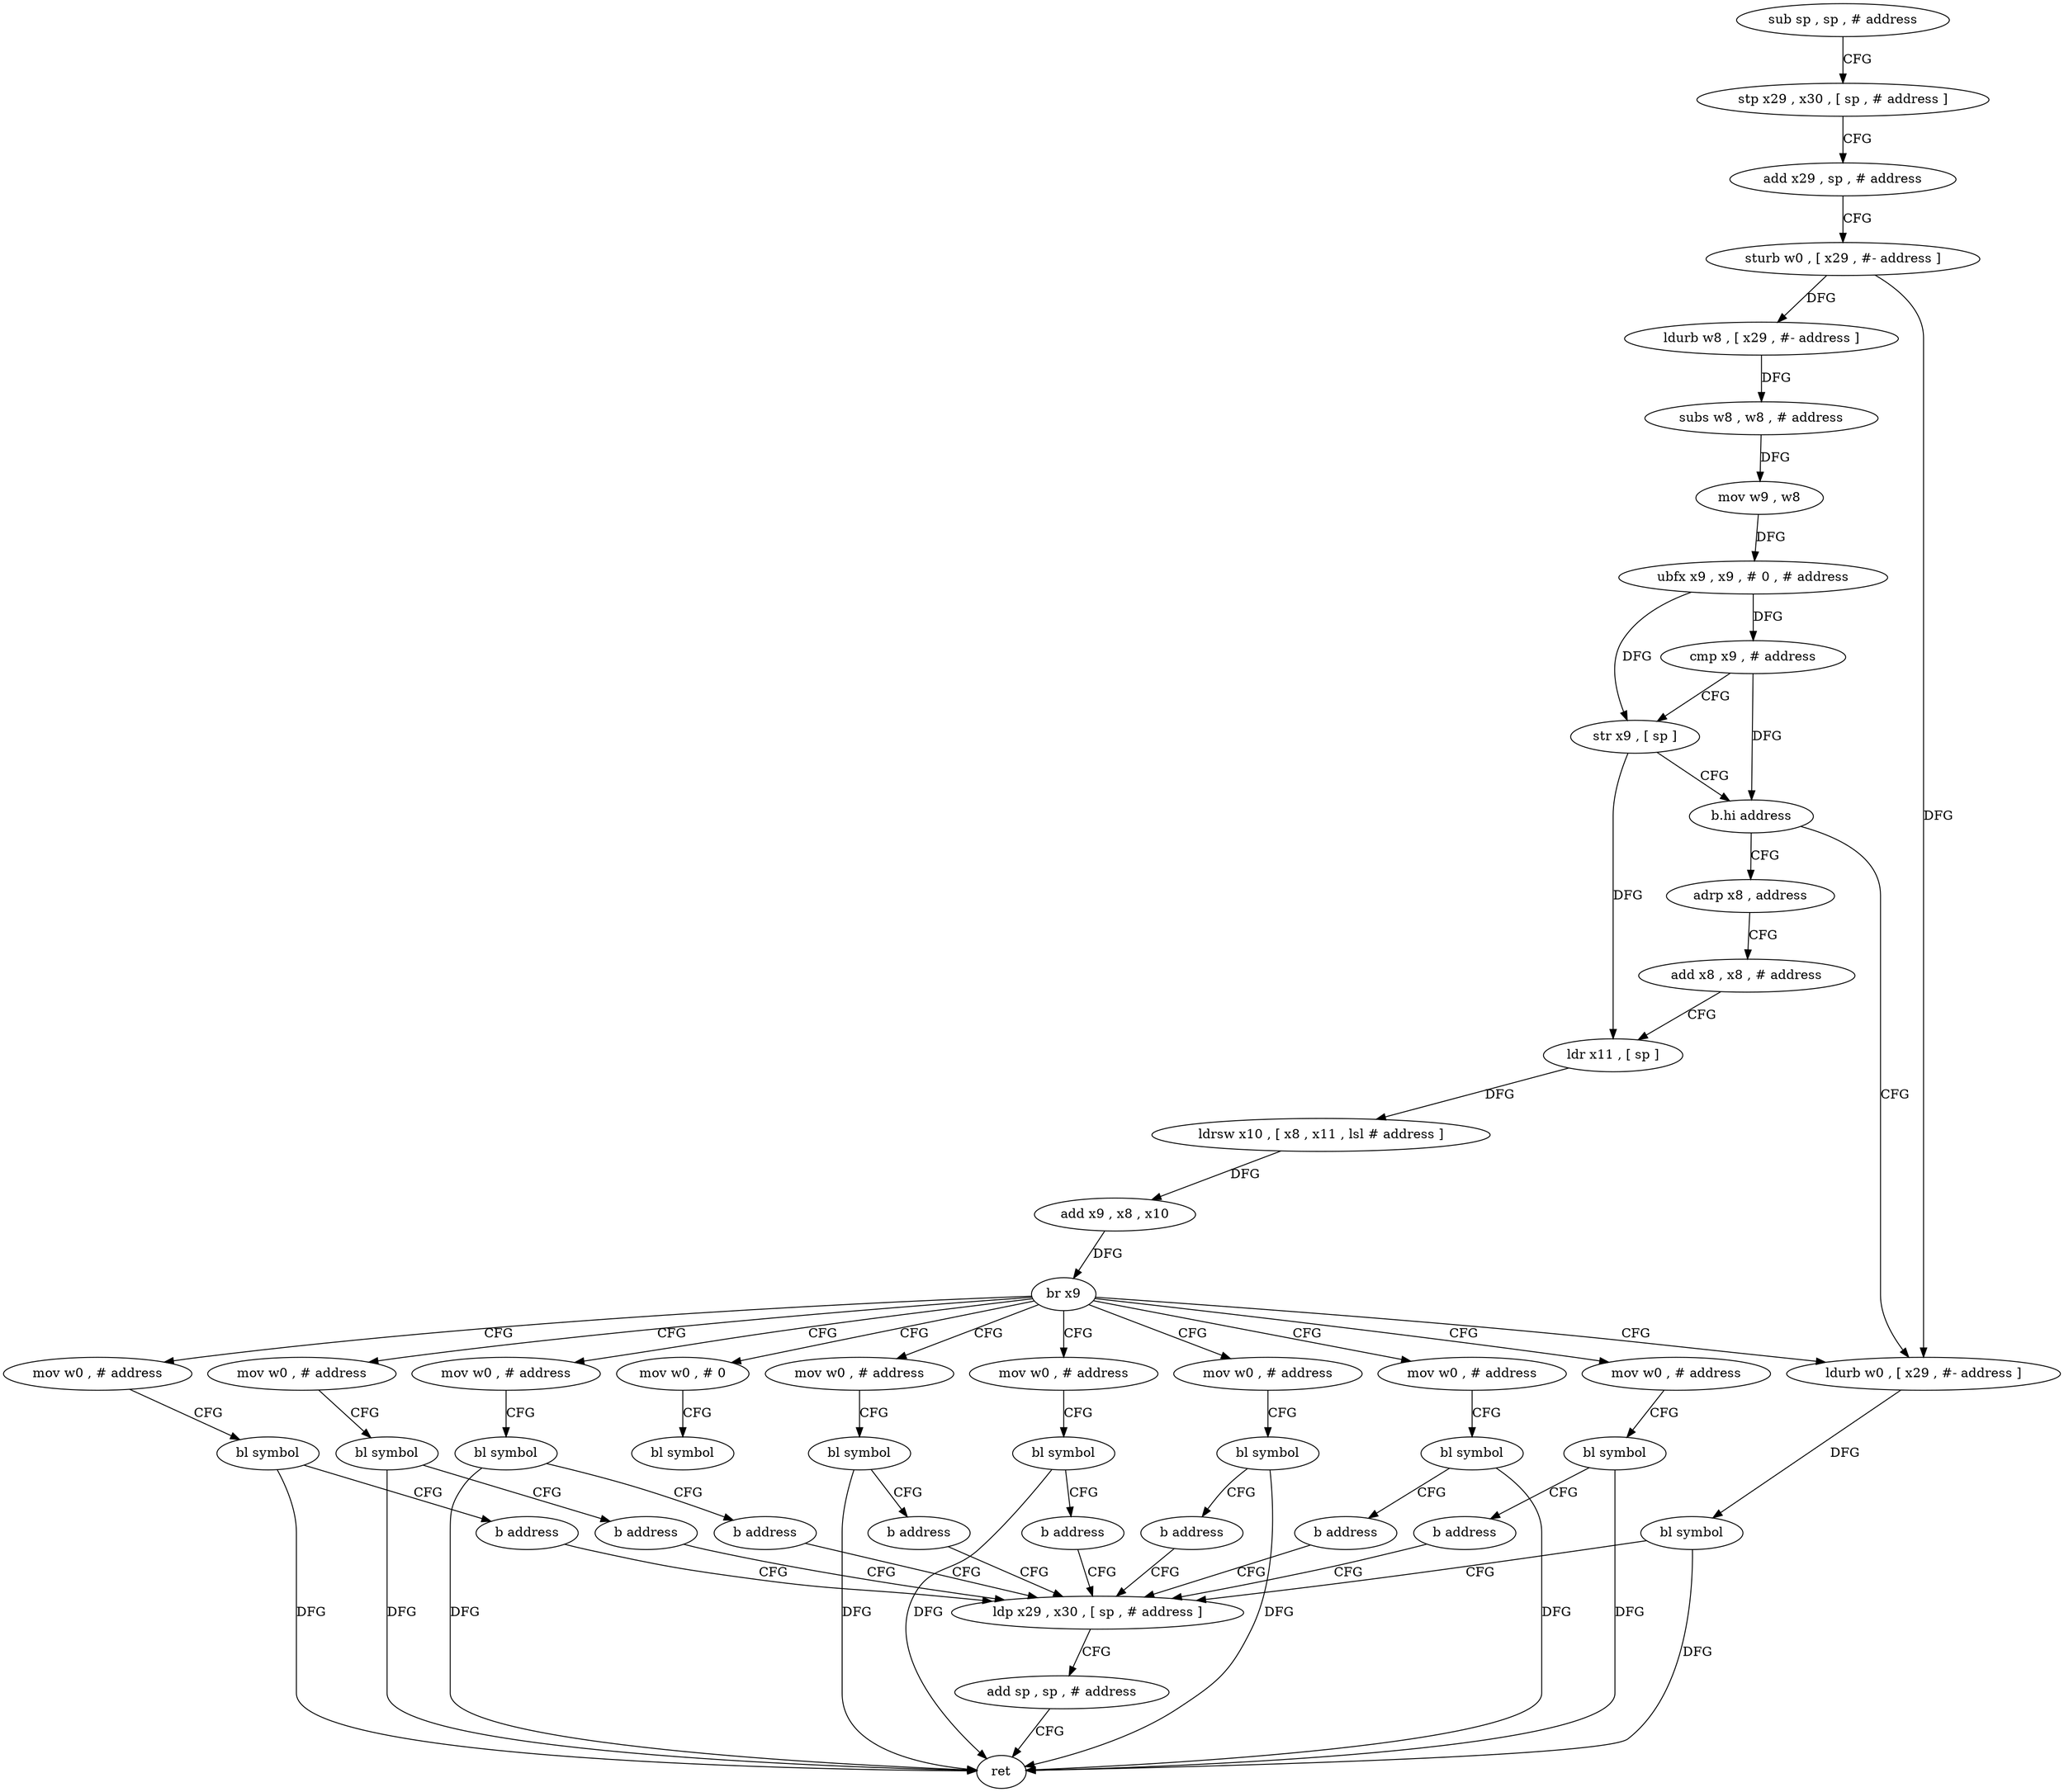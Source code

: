 digraph "func" {
"4207816" [label = "sub sp , sp , # address" ]
"4207820" [label = "stp x29 , x30 , [ sp , # address ]" ]
"4207824" [label = "add x29 , sp , # address" ]
"4207828" [label = "sturb w0 , [ x29 , #- address ]" ]
"4207832" [label = "ldurb w8 , [ x29 , #- address ]" ]
"4207836" [label = "subs w8 , w8 , # address" ]
"4207840" [label = "mov w9 , w8" ]
"4207844" [label = "ubfx x9 , x9 , # 0 , # address" ]
"4207848" [label = "cmp x9 , # address" ]
"4207852" [label = "str x9 , [ sp ]" ]
"4207856" [label = "b.hi address" ]
"4207988" [label = "ldurb w0 , [ x29 , #- address ]" ]
"4207860" [label = "adrp x8 , address" ]
"4207992" [label = "bl symbol" ]
"4207996" [label = "ldp x29 , x30 , [ sp , # address ]" ]
"4207864" [label = "add x8 , x8 , # address" ]
"4207868" [label = "ldr x11 , [ sp ]" ]
"4207872" [label = "ldrsw x10 , [ x8 , x11 , lsl # address ]" ]
"4207876" [label = "add x9 , x8 , x10" ]
"4207880" [label = "br x9" ]
"4207884" [label = "mov w0 , # address" ]
"4207896" [label = "mov w0 , # address" ]
"4207908" [label = "mov w0 , # 0" ]
"4207916" [label = "mov w0 , # address" ]
"4207928" [label = "mov w0 , # address" ]
"4207940" [label = "mov w0 , # address" ]
"4207952" [label = "mov w0 , # address" ]
"4207964" [label = "mov w0 , # address" ]
"4207976" [label = "mov w0 , # address" ]
"4207888" [label = "bl symbol" ]
"4207892" [label = "b address" ]
"4207900" [label = "bl symbol" ]
"4207904" [label = "b address" ]
"4207912" [label = "bl symbol" ]
"4207920" [label = "bl symbol" ]
"4207924" [label = "b address" ]
"4207932" [label = "bl symbol" ]
"4207936" [label = "b address" ]
"4207944" [label = "bl symbol" ]
"4207948" [label = "b address" ]
"4207956" [label = "bl symbol" ]
"4207960" [label = "b address" ]
"4207968" [label = "bl symbol" ]
"4207972" [label = "b address" ]
"4207980" [label = "bl symbol" ]
"4207984" [label = "b address" ]
"4208000" [label = "add sp , sp , # address" ]
"4208004" [label = "ret" ]
"4207816" -> "4207820" [ label = "CFG" ]
"4207820" -> "4207824" [ label = "CFG" ]
"4207824" -> "4207828" [ label = "CFG" ]
"4207828" -> "4207832" [ label = "DFG" ]
"4207828" -> "4207988" [ label = "DFG" ]
"4207832" -> "4207836" [ label = "DFG" ]
"4207836" -> "4207840" [ label = "DFG" ]
"4207840" -> "4207844" [ label = "DFG" ]
"4207844" -> "4207848" [ label = "DFG" ]
"4207844" -> "4207852" [ label = "DFG" ]
"4207848" -> "4207852" [ label = "CFG" ]
"4207848" -> "4207856" [ label = "DFG" ]
"4207852" -> "4207856" [ label = "CFG" ]
"4207852" -> "4207868" [ label = "DFG" ]
"4207856" -> "4207988" [ label = "CFG" ]
"4207856" -> "4207860" [ label = "CFG" ]
"4207988" -> "4207992" [ label = "DFG" ]
"4207860" -> "4207864" [ label = "CFG" ]
"4207992" -> "4207996" [ label = "CFG" ]
"4207992" -> "4208004" [ label = "DFG" ]
"4207996" -> "4208000" [ label = "CFG" ]
"4207864" -> "4207868" [ label = "CFG" ]
"4207868" -> "4207872" [ label = "DFG" ]
"4207872" -> "4207876" [ label = "DFG" ]
"4207876" -> "4207880" [ label = "DFG" ]
"4207880" -> "4207884" [ label = "CFG" ]
"4207880" -> "4207896" [ label = "CFG" ]
"4207880" -> "4207908" [ label = "CFG" ]
"4207880" -> "4207916" [ label = "CFG" ]
"4207880" -> "4207928" [ label = "CFG" ]
"4207880" -> "4207940" [ label = "CFG" ]
"4207880" -> "4207952" [ label = "CFG" ]
"4207880" -> "4207964" [ label = "CFG" ]
"4207880" -> "4207976" [ label = "CFG" ]
"4207880" -> "4207988" [ label = "CFG" ]
"4207884" -> "4207888" [ label = "CFG" ]
"4207896" -> "4207900" [ label = "CFG" ]
"4207908" -> "4207912" [ label = "CFG" ]
"4207916" -> "4207920" [ label = "CFG" ]
"4207928" -> "4207932" [ label = "CFG" ]
"4207940" -> "4207944" [ label = "CFG" ]
"4207952" -> "4207956" [ label = "CFG" ]
"4207964" -> "4207968" [ label = "CFG" ]
"4207976" -> "4207980" [ label = "CFG" ]
"4207888" -> "4207892" [ label = "CFG" ]
"4207888" -> "4208004" [ label = "DFG" ]
"4207892" -> "4207996" [ label = "CFG" ]
"4207900" -> "4207904" [ label = "CFG" ]
"4207900" -> "4208004" [ label = "DFG" ]
"4207904" -> "4207996" [ label = "CFG" ]
"4207920" -> "4207924" [ label = "CFG" ]
"4207920" -> "4208004" [ label = "DFG" ]
"4207924" -> "4207996" [ label = "CFG" ]
"4207932" -> "4207936" [ label = "CFG" ]
"4207932" -> "4208004" [ label = "DFG" ]
"4207936" -> "4207996" [ label = "CFG" ]
"4207944" -> "4207948" [ label = "CFG" ]
"4207944" -> "4208004" [ label = "DFG" ]
"4207948" -> "4207996" [ label = "CFG" ]
"4207956" -> "4207960" [ label = "CFG" ]
"4207956" -> "4208004" [ label = "DFG" ]
"4207960" -> "4207996" [ label = "CFG" ]
"4207968" -> "4207972" [ label = "CFG" ]
"4207968" -> "4208004" [ label = "DFG" ]
"4207972" -> "4207996" [ label = "CFG" ]
"4207980" -> "4207984" [ label = "CFG" ]
"4207980" -> "4208004" [ label = "DFG" ]
"4207984" -> "4207996" [ label = "CFG" ]
"4208000" -> "4208004" [ label = "CFG" ]
}
